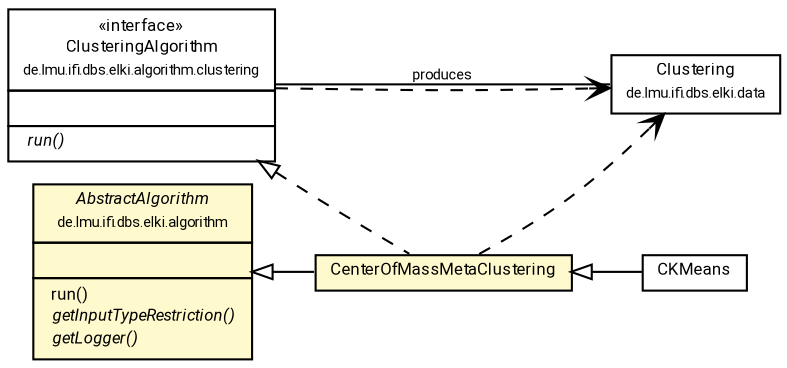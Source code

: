 #!/usr/local/bin/dot
#
# Class diagram 
# Generated by UMLGraph version R5_7_2-60-g0e99a6 (http://www.spinellis.gr/umlgraph/)
#

digraph G {
	graph [fontnames="svg"]
	edge [fontname="Roboto",fontsize=7,labelfontname="Roboto",labelfontsize=7,color="black"];
	node [fontname="Roboto",fontcolor="black",fontsize=8,shape=plaintext,margin=0,width=0,height=0];
	nodesep=0.15;
	ranksep=0.25;
	rankdir=LR;
	// de.lmu.ifi.dbs.elki.data.Clustering<M extends de.lmu.ifi.dbs.elki.data.model.Model>
	c2353102 [label=<<table title="de.lmu.ifi.dbs.elki.data.Clustering" border="0" cellborder="1" cellspacing="0" cellpadding="2" href="../../../data/Clustering.html" target="_parent">
		<tr><td><table border="0" cellspacing="0" cellpadding="1">
		<tr><td align="center" balign="center"> <font face="Roboto">Clustering</font> </td></tr>
		<tr><td align="center" balign="center"> <font face="Roboto" point-size="7.0">de.lmu.ifi.dbs.elki.data</font> </td></tr>
		</table></td></tr>
		</table>>, URL="../../../data/Clustering.html"];
	// de.lmu.ifi.dbs.elki.algorithm.clustering.ClusteringAlgorithm<C extends de.lmu.ifi.dbs.elki.data.Clustering<? extends de.lmu.ifi.dbs.elki.data.model.Model>>
	c2353431 [label=<<table title="de.lmu.ifi.dbs.elki.algorithm.clustering.ClusteringAlgorithm" border="0" cellborder="1" cellspacing="0" cellpadding="2" href="../ClusteringAlgorithm.html" target="_parent">
		<tr><td><table border="0" cellspacing="0" cellpadding="1">
		<tr><td align="center" balign="center"> &#171;interface&#187; </td></tr>
		<tr><td align="center" balign="center"> <font face="Roboto">ClusteringAlgorithm</font> </td></tr>
		<tr><td align="center" balign="center"> <font face="Roboto" point-size="7.0">de.lmu.ifi.dbs.elki.algorithm.clustering</font> </td></tr>
		</table></td></tr>
		<tr><td><table border="0" cellspacing="0" cellpadding="1">
		<tr><td align="left" balign="left">  </td></tr>
		</table></td></tr>
		<tr><td><table border="0" cellspacing="0" cellpadding="1">
		<tr><td align="left" balign="left"> <i> run()</i> </td></tr>
		</table></td></tr>
		</table>>, URL="../ClusteringAlgorithm.html"];
	// de.lmu.ifi.dbs.elki.algorithm.AbstractAlgorithm<R extends de.lmu.ifi.dbs.elki.result.Result>
	c2353712 [label=<<table title="de.lmu.ifi.dbs.elki.algorithm.AbstractAlgorithm" border="0" cellborder="1" cellspacing="0" cellpadding="2" bgcolor="LemonChiffon" href="../../AbstractAlgorithm.html" target="_parent">
		<tr><td><table border="0" cellspacing="0" cellpadding="1">
		<tr><td align="center" balign="center"> <font face="Roboto"><i>AbstractAlgorithm</i></font> </td></tr>
		<tr><td align="center" balign="center"> <font face="Roboto" point-size="7.0">de.lmu.ifi.dbs.elki.algorithm</font> </td></tr>
		</table></td></tr>
		<tr><td><table border="0" cellspacing="0" cellpadding="1">
		<tr><td align="left" balign="left">  </td></tr>
		</table></td></tr>
		<tr><td><table border="0" cellspacing="0" cellpadding="1">
		<tr><td align="left" balign="left">  run() </td></tr>
		<tr><td align="left" balign="left"> <i> getInputTypeRestriction()</i> </td></tr>
		<tr><td align="left" balign="left"> <i> getLogger()</i> </td></tr>
		</table></td></tr>
		</table>>, URL="../../AbstractAlgorithm.html"];
	// de.lmu.ifi.dbs.elki.algorithm.clustering.uncertain.CKMeans
	c2355719 [label=<<table title="de.lmu.ifi.dbs.elki.algorithm.clustering.uncertain.CKMeans" border="0" cellborder="1" cellspacing="0" cellpadding="2" href="CKMeans.html" target="_parent">
		<tr><td><table border="0" cellspacing="0" cellpadding="1">
		<tr><td align="center" balign="center"> <font face="Roboto">CKMeans</font> </td></tr>
		</table></td></tr>
		</table>>, URL="CKMeans.html"];
	// de.lmu.ifi.dbs.elki.algorithm.clustering.uncertain.CenterOfMassMetaClustering<C extends de.lmu.ifi.dbs.elki.data.Clustering<?>>
	c2355721 [label=<<table title="de.lmu.ifi.dbs.elki.algorithm.clustering.uncertain.CenterOfMassMetaClustering" border="0" cellborder="1" cellspacing="0" cellpadding="2" bgcolor="lemonChiffon" href="CenterOfMassMetaClustering.html" target="_parent">
		<tr><td><table border="0" cellspacing="0" cellpadding="1">
		<tr><td align="center" balign="center"> <font face="Roboto">CenterOfMassMetaClustering</font> </td></tr>
		</table></td></tr>
		</table>>, URL="CenterOfMassMetaClustering.html"];
	// de.lmu.ifi.dbs.elki.algorithm.clustering.ClusteringAlgorithm<C extends de.lmu.ifi.dbs.elki.data.Clustering<? extends de.lmu.ifi.dbs.elki.data.model.Model>> assoc de.lmu.ifi.dbs.elki.data.Clustering<M extends de.lmu.ifi.dbs.elki.data.model.Model>
	c2353431 -> c2353102 [arrowhead=none,weight=2,label="produces"];
	// de.lmu.ifi.dbs.elki.algorithm.clustering.uncertain.CKMeans extends de.lmu.ifi.dbs.elki.algorithm.clustering.uncertain.CenterOfMassMetaClustering<C extends de.lmu.ifi.dbs.elki.data.Clustering<?>>
	c2355721 -> c2355719 [arrowtail=empty,dir=back,weight=10];
	// de.lmu.ifi.dbs.elki.algorithm.clustering.uncertain.CenterOfMassMetaClustering<C extends de.lmu.ifi.dbs.elki.data.Clustering<?>> extends de.lmu.ifi.dbs.elki.algorithm.AbstractAlgorithm<R extends de.lmu.ifi.dbs.elki.result.Result>
	c2353712 -> c2355721 [arrowtail=empty,dir=back,weight=10];
	// de.lmu.ifi.dbs.elki.algorithm.clustering.uncertain.CenterOfMassMetaClustering<C extends de.lmu.ifi.dbs.elki.data.Clustering<?>> implements de.lmu.ifi.dbs.elki.algorithm.clustering.ClusteringAlgorithm<C extends de.lmu.ifi.dbs.elki.data.Clustering<? extends de.lmu.ifi.dbs.elki.data.model.Model>>
	c2353431 -> c2355721 [arrowtail=empty,style=dashed,dir=back,weight=9];
	// de.lmu.ifi.dbs.elki.algorithm.clustering.ClusteringAlgorithm<C extends de.lmu.ifi.dbs.elki.data.Clustering<? extends de.lmu.ifi.dbs.elki.data.model.Model>> depend de.lmu.ifi.dbs.elki.data.Clustering<M extends de.lmu.ifi.dbs.elki.data.model.Model>
	c2353431 -> c2353102 [arrowhead=open,style=dashed,weight=0];
	// de.lmu.ifi.dbs.elki.algorithm.clustering.uncertain.CenterOfMassMetaClustering<C extends de.lmu.ifi.dbs.elki.data.Clustering<?>> depend de.lmu.ifi.dbs.elki.data.Clustering<M extends de.lmu.ifi.dbs.elki.data.model.Model>
	c2355721 -> c2353102 [arrowhead=open,style=dashed,weight=0];
}

